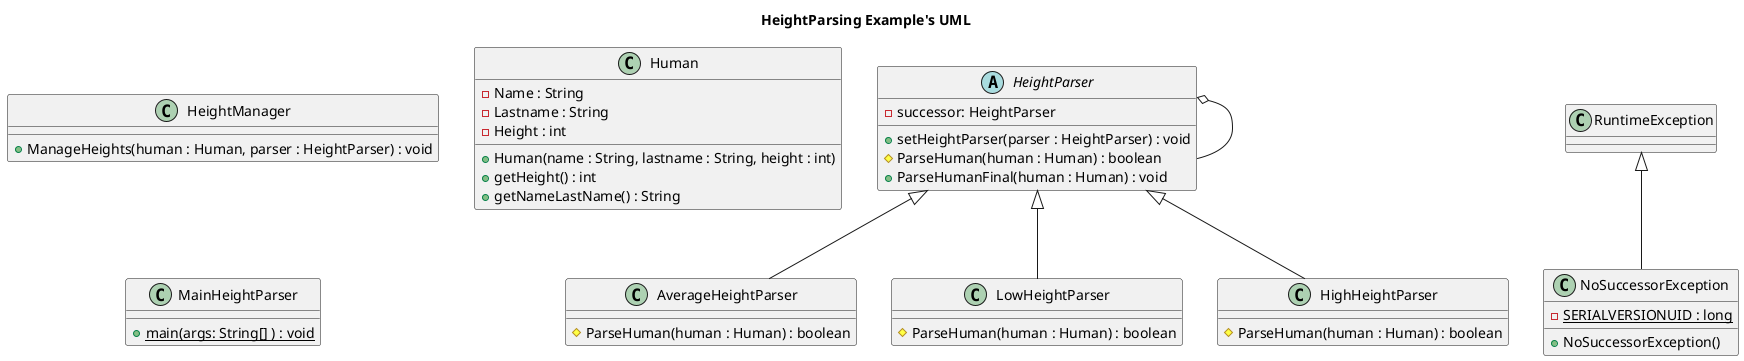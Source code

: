 @startuml 
	title HeightParsing Example's UML
	class AverageHeightParser{
		#ParseHuman(human : Human) : boolean
	}
	class LowHeightParser{
		#ParseHuman(human : Human) : boolean
	}	
	class HighHeightParser{
		#ParseHuman(human : Human) : boolean
	}
	class HeightManager{
		+ManageHeights(human : Human, parser : HeightParser) : void
	}
	abstract class HeightParser{
		-successor: HeightParser	
		+setHeightParser(parser : HeightParser) : void
		#ParseHuman(human : Human) : boolean
		+ParseHumanFinal(human : Human) : void
	}
	class NoSuccessorException{
		-{static} SERIALVERSIONUID : long
		+NoSuccessorException()
	}	
	class RuntimeException {
	}
	class Human {
		-Name : String
		-Lastname : String
		-Height : int
		+Human(name : String, lastname : String, height : int)
		+getHeight() : int
		+getNameLastName() : String
	}
	class MainHeightParser{
		+{static} main(args: String[] ) : void
	}
	
	RuntimeException <|-- NoSuccessorException
	HeightParser <|-- LowHeightParser
	HeightParser <|-- HighHeightParser
	HeightParser <|-- AverageHeightParser
	
	HeightParser o-- HeightParser
@enduml